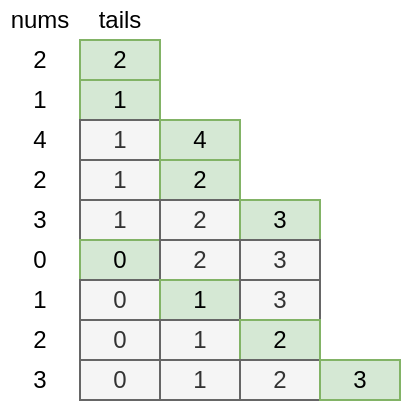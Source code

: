 <mxfile version="14.6.13" type="device"><diagram id="voCv3VvoGJDpunPN5PN8" name="第 1 页"><mxGraphModel dx="375" dy="227" grid="1" gridSize="10" guides="1" tooltips="1" connect="1" arrows="1" fold="1" page="1" pageScale="1" pageWidth="850" pageHeight="1100" math="0" shadow="0"><root><mxCell id="0"/><mxCell id="1" parent="0"/><mxCell id="_UtKe_qA7Un_9MeD5_Q2-1" value="2" style="text;html=1;strokeColor=none;fillColor=none;align=center;verticalAlign=middle;whiteSpace=wrap;rounded=0;" vertex="1" parent="1"><mxGeometry x="40" y="60" width="40" height="20" as="geometry"/></mxCell><mxCell id="_UtKe_qA7Un_9MeD5_Q2-2" value="1" style="text;html=1;strokeColor=none;fillColor=none;align=center;verticalAlign=middle;whiteSpace=wrap;rounded=0;" vertex="1" parent="1"><mxGeometry x="40" y="80" width="40" height="20" as="geometry"/></mxCell><mxCell id="_UtKe_qA7Un_9MeD5_Q2-3" value="4" style="text;html=1;strokeColor=none;fillColor=none;align=center;verticalAlign=middle;whiteSpace=wrap;rounded=0;" vertex="1" parent="1"><mxGeometry x="40" y="100" width="40" height="20" as="geometry"/></mxCell><mxCell id="_UtKe_qA7Un_9MeD5_Q2-4" value="2" style="text;html=1;strokeColor=none;fillColor=none;align=center;verticalAlign=middle;whiteSpace=wrap;rounded=0;" vertex="1" parent="1"><mxGeometry x="40" y="120" width="40" height="20" as="geometry"/></mxCell><mxCell id="_UtKe_qA7Un_9MeD5_Q2-5" value="3" style="text;html=1;strokeColor=none;fillColor=none;align=center;verticalAlign=middle;whiteSpace=wrap;rounded=0;" vertex="1" parent="1"><mxGeometry x="40" y="140" width="40" height="20" as="geometry"/></mxCell><mxCell id="_UtKe_qA7Un_9MeD5_Q2-7" value="nums" style="text;html=1;strokeColor=none;fillColor=none;align=center;verticalAlign=middle;whiteSpace=wrap;rounded=0;" vertex="1" parent="1"><mxGeometry x="40" y="40" width="40" height="20" as="geometry"/></mxCell><mxCell id="_UtKe_qA7Un_9MeD5_Q2-14" value="tails" style="text;html=1;strokeColor=none;fillColor=none;align=center;verticalAlign=middle;whiteSpace=wrap;rounded=0;" vertex="1" parent="1"><mxGeometry x="80" y="40" width="40" height="20" as="geometry"/></mxCell><mxCell id="_UtKe_qA7Un_9MeD5_Q2-25" value="2" style="text;html=1;strokeColor=#82b366;fillColor=#d5e8d4;align=center;verticalAlign=middle;whiteSpace=wrap;rounded=0;" vertex="1" parent="1"><mxGeometry x="80" y="60" width="40" height="20" as="geometry"/></mxCell><mxCell id="_UtKe_qA7Un_9MeD5_Q2-26" value="1" style="text;html=1;strokeColor=#82b366;fillColor=#d5e8d4;align=center;verticalAlign=middle;whiteSpace=wrap;rounded=0;" vertex="1" parent="1"><mxGeometry x="80" y="80" width="40" height="20" as="geometry"/></mxCell><mxCell id="_UtKe_qA7Un_9MeD5_Q2-27" value="1" style="text;html=1;strokeColor=#666666;fillColor=#f5f5f5;align=center;verticalAlign=middle;whiteSpace=wrap;rounded=0;fontColor=#333333;" vertex="1" parent="1"><mxGeometry x="80" y="100" width="40" height="20" as="geometry"/></mxCell><mxCell id="_UtKe_qA7Un_9MeD5_Q2-28" value="4" style="text;html=1;strokeColor=#82b366;fillColor=#d5e8d4;align=center;verticalAlign=middle;whiteSpace=wrap;rounded=0;" vertex="1" parent="1"><mxGeometry x="120" y="100" width="40" height="20" as="geometry"/></mxCell><mxCell id="_UtKe_qA7Un_9MeD5_Q2-29" value="1" style="text;html=1;strokeColor=#666666;fillColor=#f5f5f5;align=center;verticalAlign=middle;whiteSpace=wrap;rounded=0;fontColor=#333333;" vertex="1" parent="1"><mxGeometry x="80" y="120" width="40" height="20" as="geometry"/></mxCell><mxCell id="_UtKe_qA7Un_9MeD5_Q2-30" value="2" style="text;html=1;strokeColor=#82b366;fillColor=#d5e8d4;align=center;verticalAlign=middle;whiteSpace=wrap;rounded=0;" vertex="1" parent="1"><mxGeometry x="120" y="120" width="40" height="20" as="geometry"/></mxCell><mxCell id="_UtKe_qA7Un_9MeD5_Q2-31" value="1" style="text;html=1;strokeColor=#666666;fillColor=#f5f5f5;align=center;verticalAlign=middle;whiteSpace=wrap;rounded=0;fontColor=#333333;" vertex="1" parent="1"><mxGeometry x="80" y="140" width="40" height="20" as="geometry"/></mxCell><mxCell id="_UtKe_qA7Un_9MeD5_Q2-32" value="2" style="text;html=1;strokeColor=#666666;fillColor=#f5f5f5;align=center;verticalAlign=middle;whiteSpace=wrap;rounded=0;fontColor=#333333;" vertex="1" parent="1"><mxGeometry x="120" y="140" width="40" height="20" as="geometry"/></mxCell><mxCell id="_UtKe_qA7Un_9MeD5_Q2-33" value="3" style="text;html=1;strokeColor=#82b366;fillColor=#d5e8d4;align=center;verticalAlign=middle;whiteSpace=wrap;rounded=0;" vertex="1" parent="1"><mxGeometry x="160" y="140" width="40" height="20" as="geometry"/></mxCell><mxCell id="_UtKe_qA7Un_9MeD5_Q2-34" value="0" style="text;html=1;strokeColor=none;fillColor=none;align=center;verticalAlign=middle;whiteSpace=wrap;rounded=0;" vertex="1" parent="1"><mxGeometry x="40" y="160" width="40" height="20" as="geometry"/></mxCell><mxCell id="_UtKe_qA7Un_9MeD5_Q2-35" value="1" style="text;html=1;strokeColor=none;fillColor=none;align=center;verticalAlign=middle;whiteSpace=wrap;rounded=0;" vertex="1" parent="1"><mxGeometry x="40" y="180" width="40" height="20" as="geometry"/></mxCell><mxCell id="_UtKe_qA7Un_9MeD5_Q2-36" value="2" style="text;html=1;strokeColor=none;fillColor=none;align=center;verticalAlign=middle;whiteSpace=wrap;rounded=0;" vertex="1" parent="1"><mxGeometry x="40" y="200" width="40" height="20" as="geometry"/></mxCell><mxCell id="_UtKe_qA7Un_9MeD5_Q2-37" value="3" style="text;html=1;strokeColor=none;fillColor=none;align=center;verticalAlign=middle;whiteSpace=wrap;rounded=0;" vertex="1" parent="1"><mxGeometry x="40" y="220" width="40" height="20" as="geometry"/></mxCell><mxCell id="_UtKe_qA7Un_9MeD5_Q2-38" value="0" style="text;html=1;strokeColor=#82b366;fillColor=#d5e8d4;align=center;verticalAlign=middle;whiteSpace=wrap;rounded=0;" vertex="1" parent="1"><mxGeometry x="80" y="160" width="40" height="20" as="geometry"/></mxCell><mxCell id="_UtKe_qA7Un_9MeD5_Q2-39" value="2" style="text;html=1;strokeColor=#666666;fillColor=#f5f5f5;align=center;verticalAlign=middle;whiteSpace=wrap;rounded=0;fontColor=#333333;" vertex="1" parent="1"><mxGeometry x="120" y="160" width="40" height="20" as="geometry"/></mxCell><mxCell id="_UtKe_qA7Un_9MeD5_Q2-40" value="3" style="text;html=1;strokeColor=#666666;fillColor=#f5f5f5;align=center;verticalAlign=middle;whiteSpace=wrap;rounded=0;fontColor=#333333;" vertex="1" parent="1"><mxGeometry x="160" y="160" width="40" height="20" as="geometry"/></mxCell><mxCell id="_UtKe_qA7Un_9MeD5_Q2-41" value="0" style="text;html=1;strokeColor=#666666;fillColor=#f5f5f5;align=center;verticalAlign=middle;whiteSpace=wrap;rounded=0;fontColor=#333333;" vertex="1" parent="1"><mxGeometry x="80" y="180" width="40" height="20" as="geometry"/></mxCell><mxCell id="_UtKe_qA7Un_9MeD5_Q2-42" value="1" style="text;html=1;strokeColor=#82b366;fillColor=#d5e8d4;align=center;verticalAlign=middle;whiteSpace=wrap;rounded=0;" vertex="1" parent="1"><mxGeometry x="120" y="180" width="40" height="20" as="geometry"/></mxCell><mxCell id="_UtKe_qA7Un_9MeD5_Q2-43" value="3" style="text;html=1;strokeColor=#666666;fillColor=#f5f5f5;align=center;verticalAlign=middle;whiteSpace=wrap;rounded=0;fontColor=#333333;" vertex="1" parent="1"><mxGeometry x="160" y="180" width="40" height="20" as="geometry"/></mxCell><mxCell id="_UtKe_qA7Un_9MeD5_Q2-47" value="0" style="text;html=1;strokeColor=#666666;fillColor=#f5f5f5;align=center;verticalAlign=middle;whiteSpace=wrap;rounded=0;fontColor=#333333;" vertex="1" parent="1"><mxGeometry x="80" y="200" width="40" height="20" as="geometry"/></mxCell><mxCell id="_UtKe_qA7Un_9MeD5_Q2-48" value="1" style="text;html=1;strokeColor=#666666;fillColor=#f5f5f5;align=center;verticalAlign=middle;whiteSpace=wrap;rounded=0;fontColor=#333333;" vertex="1" parent="1"><mxGeometry x="120" y="200" width="40" height="20" as="geometry"/></mxCell><mxCell id="_UtKe_qA7Un_9MeD5_Q2-49" value="2" style="text;html=1;strokeColor=#82b366;fillColor=#d5e8d4;align=center;verticalAlign=middle;whiteSpace=wrap;rounded=0;" vertex="1" parent="1"><mxGeometry x="160" y="200" width="40" height="20" as="geometry"/></mxCell><mxCell id="_UtKe_qA7Un_9MeD5_Q2-50" value="0" style="text;html=1;strokeColor=#666666;fillColor=#f5f5f5;align=center;verticalAlign=middle;whiteSpace=wrap;rounded=0;fontColor=#333333;" vertex="1" parent="1"><mxGeometry x="80" y="220" width="40" height="20" as="geometry"/></mxCell><mxCell id="_UtKe_qA7Un_9MeD5_Q2-51" value="1" style="text;html=1;strokeColor=#666666;fillColor=#f5f5f5;align=center;verticalAlign=middle;whiteSpace=wrap;rounded=0;fontColor=#333333;" vertex="1" parent="1"><mxGeometry x="120" y="220" width="40" height="20" as="geometry"/></mxCell><mxCell id="_UtKe_qA7Un_9MeD5_Q2-52" value="2" style="text;html=1;strokeColor=#666666;fillColor=#f5f5f5;align=center;verticalAlign=middle;whiteSpace=wrap;rounded=0;fontColor=#333333;" vertex="1" parent="1"><mxGeometry x="160" y="220" width="40" height="20" as="geometry"/></mxCell><mxCell id="_UtKe_qA7Un_9MeD5_Q2-53" value="3" style="text;html=1;strokeColor=#82b366;fillColor=#d5e8d4;align=center;verticalAlign=middle;whiteSpace=wrap;rounded=0;" vertex="1" parent="1"><mxGeometry x="200" y="220" width="40" height="20" as="geometry"/></mxCell></root></mxGraphModel></diagram></mxfile>